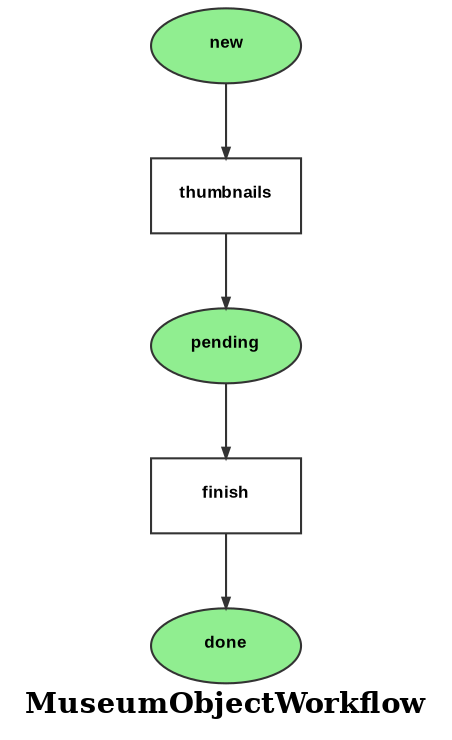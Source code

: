 digraph workflow {
  ratio="compress" rankdir="TB" label=<<B>MuseumObjectWorkflow</B>>
  node [fontsize="8" fontname="Arial" color="#333333" fillcolor="lightgreen" fixedsize="false" width="1"];
  edge [fontsize="7" fontname="Arial" color="#333333" arrowhead="normal" arrowsize="0.5"];

  place_new [label=<<B>new</B>>, shape=oval fillcolor="lightgreen" style="filled"];
  place_pending [label=<<B>pending</B>>, shape=oval fillcolor="lightgreen" style="filled"];
  place_done [label=<<B>done</B>>, shape=oval fillcolor="lightgreen" style="filled"];
  transition_0 [label=<<B>thumbnails</B>>, shape="box" regular=""];
  transition_1 [label=<<B>finish</B>>, shape="box" regular=""];
  place_new -> transition_0 [style="solid", comment="new"];
  transition_0 -> place_pending [style="solid"];
  place_pending -> transition_1 [style="solid", comment="pending"];
  transition_1 -> place_done [style="solid"];
}
